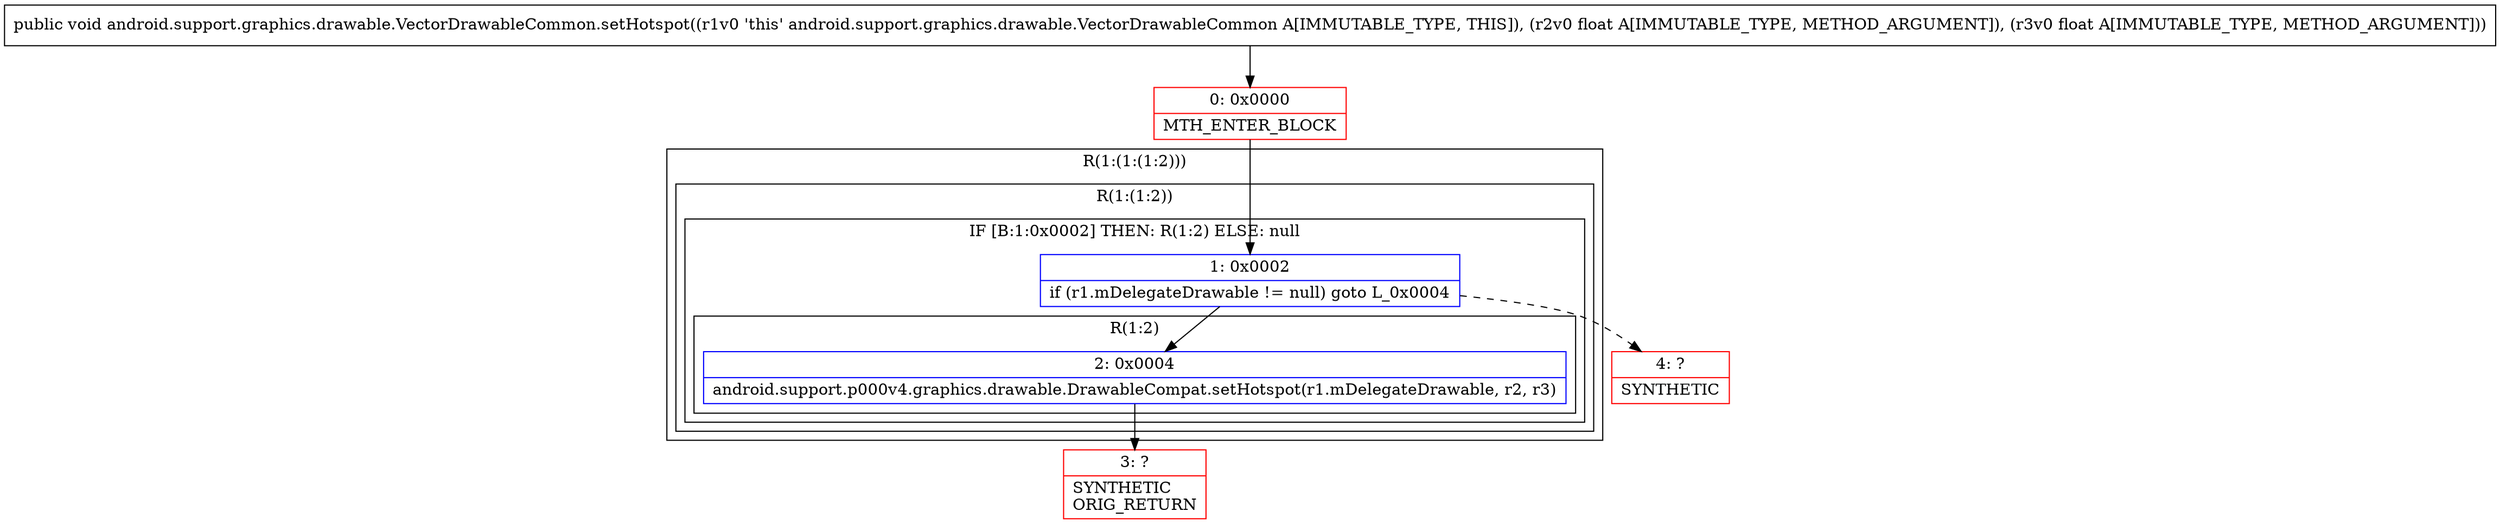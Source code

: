 digraph "CFG forandroid.support.graphics.drawable.VectorDrawableCommon.setHotspot(FF)V" {
subgraph cluster_Region_1135056356 {
label = "R(1:(1:(1:2)))";
node [shape=record,color=blue];
subgraph cluster_Region_1172895803 {
label = "R(1:(1:2))";
node [shape=record,color=blue];
subgraph cluster_IfRegion_803415061 {
label = "IF [B:1:0x0002] THEN: R(1:2) ELSE: null";
node [shape=record,color=blue];
Node_1 [shape=record,label="{1\:\ 0x0002|if (r1.mDelegateDrawable != null) goto L_0x0004\l}"];
subgraph cluster_Region_887268463 {
label = "R(1:2)";
node [shape=record,color=blue];
Node_2 [shape=record,label="{2\:\ 0x0004|android.support.p000v4.graphics.drawable.DrawableCompat.setHotspot(r1.mDelegateDrawable, r2, r3)\l}"];
}
}
}
}
Node_0 [shape=record,color=red,label="{0\:\ 0x0000|MTH_ENTER_BLOCK\l}"];
Node_3 [shape=record,color=red,label="{3\:\ ?|SYNTHETIC\lORIG_RETURN\l}"];
Node_4 [shape=record,color=red,label="{4\:\ ?|SYNTHETIC\l}"];
MethodNode[shape=record,label="{public void android.support.graphics.drawable.VectorDrawableCommon.setHotspot((r1v0 'this' android.support.graphics.drawable.VectorDrawableCommon A[IMMUTABLE_TYPE, THIS]), (r2v0 float A[IMMUTABLE_TYPE, METHOD_ARGUMENT]), (r3v0 float A[IMMUTABLE_TYPE, METHOD_ARGUMENT])) }"];
MethodNode -> Node_0;
Node_1 -> Node_2;
Node_1 -> Node_4[style=dashed];
Node_2 -> Node_3;
Node_0 -> Node_1;
}

